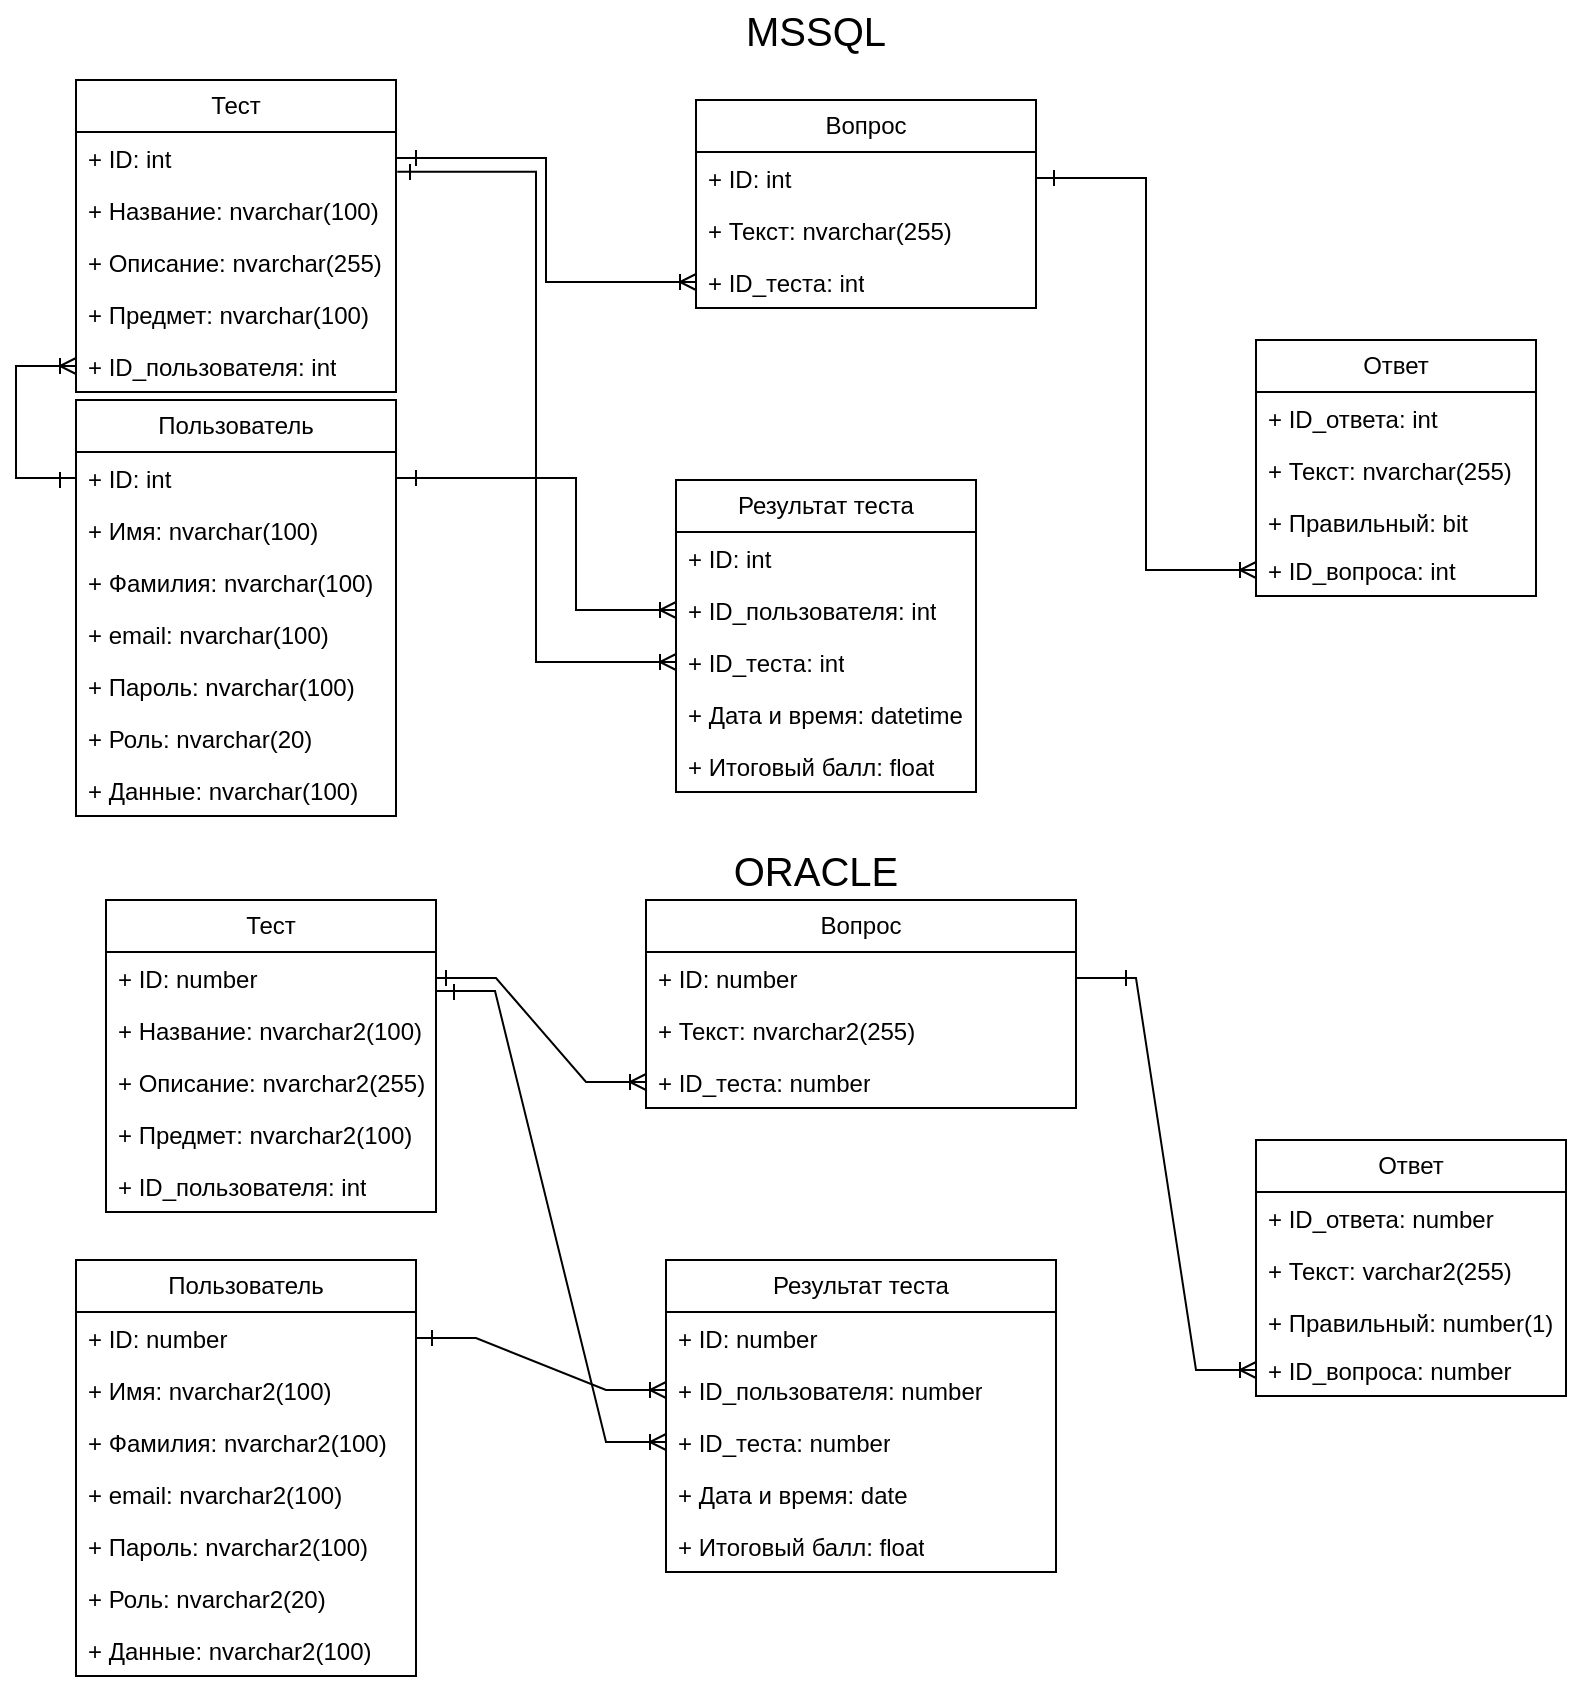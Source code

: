 <mxfile version="23.1.5" type="device">
  <diagram name="Страница — 1" id="Pn02A32nqaSbkwbhJP6s">
    <mxGraphModel dx="1702" dy="442" grid="1" gridSize="10" guides="1" tooltips="1" connect="1" arrows="1" fold="1" page="1" pageScale="1" pageWidth="827" pageHeight="1169" math="0" shadow="0">
      <root>
        <mxCell id="0" />
        <mxCell id="1" parent="0" />
        <mxCell id="Klq5en-hx2ktYxPnSmKw-6" value="Тест" style="swimlane;fontStyle=0;childLayout=stackLayout;horizontal=1;startSize=26;fillColor=none;horizontalStack=0;resizeParent=1;resizeParentMax=0;resizeLast=0;collapsible=1;marginBottom=0;whiteSpace=wrap;html=1;" parent="1" vertex="1">
          <mxGeometry x="30" y="40" width="160" height="156" as="geometry" />
        </mxCell>
        <mxCell id="Klq5en-hx2ktYxPnSmKw-7" value="+ ID: int" style="text;strokeColor=none;fillColor=none;align=left;verticalAlign=top;spacingLeft=4;spacingRight=4;overflow=hidden;rotatable=0;points=[[0,0.5],[1,0.5]];portConstraint=eastwest;whiteSpace=wrap;html=1;" parent="Klq5en-hx2ktYxPnSmKw-6" vertex="1">
          <mxGeometry y="26" width="160" height="26" as="geometry" />
        </mxCell>
        <mxCell id="Klq5en-hx2ktYxPnSmKw-8" value="+ Название: nvarchar(100)" style="text;strokeColor=none;fillColor=none;align=left;verticalAlign=top;spacingLeft=4;spacingRight=4;overflow=hidden;rotatable=0;points=[[0,0.5],[1,0.5]];portConstraint=eastwest;whiteSpace=wrap;html=1;" parent="Klq5en-hx2ktYxPnSmKw-6" vertex="1">
          <mxGeometry y="52" width="160" height="26" as="geometry" />
        </mxCell>
        <mxCell id="Klq5en-hx2ktYxPnSmKw-9" value="+ Описание: nvarchar(255)" style="text;strokeColor=none;fillColor=none;align=left;verticalAlign=top;spacingLeft=4;spacingRight=4;overflow=hidden;rotatable=0;points=[[0,0.5],[1,0.5]];portConstraint=eastwest;whiteSpace=wrap;html=1;" parent="Klq5en-hx2ktYxPnSmKw-6" vertex="1">
          <mxGeometry y="78" width="160" height="26" as="geometry" />
        </mxCell>
        <mxCell id="Klq5en-hx2ktYxPnSmKw-10" value="+ Предмет: nvarchar(100)" style="text;strokeColor=none;fillColor=none;align=left;verticalAlign=top;spacingLeft=4;spacingRight=4;overflow=hidden;rotatable=0;points=[[0,0.5],[1,0.5]];portConstraint=eastwest;whiteSpace=wrap;html=1;" parent="Klq5en-hx2ktYxPnSmKw-6" vertex="1">
          <mxGeometry y="104" width="160" height="26" as="geometry" />
        </mxCell>
        <mxCell id="ySwRdxZl3P323LMRXpRH-1" value="+ ID_пользователя: int" style="text;strokeColor=none;fillColor=none;align=left;verticalAlign=top;spacingLeft=4;spacingRight=4;overflow=hidden;rotatable=0;points=[[0,0.5],[1,0.5]];portConstraint=eastwest;whiteSpace=wrap;html=1;" vertex="1" parent="Klq5en-hx2ktYxPnSmKw-6">
          <mxGeometry y="130" width="160" height="26" as="geometry" />
        </mxCell>
        <mxCell id="Klq5en-hx2ktYxPnSmKw-11" value="Вопрос" style="swimlane;fontStyle=0;childLayout=stackLayout;horizontal=1;startSize=26;fillColor=none;horizontalStack=0;resizeParent=1;resizeParentMax=0;resizeLast=0;collapsible=1;marginBottom=0;whiteSpace=wrap;html=1;" parent="1" vertex="1">
          <mxGeometry x="340" y="50" width="170" height="104" as="geometry" />
        </mxCell>
        <mxCell id="Klq5en-hx2ktYxPnSmKw-12" value="+ ID: int" style="text;strokeColor=none;fillColor=none;align=left;verticalAlign=top;spacingLeft=4;spacingRight=4;overflow=hidden;rotatable=0;points=[[0,0.5],[1,0.5]];portConstraint=eastwest;whiteSpace=wrap;html=1;" parent="Klq5en-hx2ktYxPnSmKw-11" vertex="1">
          <mxGeometry y="26" width="170" height="26" as="geometry" />
        </mxCell>
        <mxCell id="Klq5en-hx2ktYxPnSmKw-13" value="+ Текст: nvarchar(255)" style="text;strokeColor=none;fillColor=none;align=left;verticalAlign=top;spacingLeft=4;spacingRight=4;overflow=hidden;rotatable=0;points=[[0,0.5],[1,0.5]];portConstraint=eastwest;whiteSpace=wrap;html=1;" parent="Klq5en-hx2ktYxPnSmKw-11" vertex="1">
          <mxGeometry y="52" width="170" height="26" as="geometry" />
        </mxCell>
        <mxCell id="Klq5en-hx2ktYxPnSmKw-15" value="+ ID_теста: int" style="text;strokeColor=none;fillColor=none;align=left;verticalAlign=top;spacingLeft=4;spacingRight=4;overflow=hidden;rotatable=0;points=[[0,0.5],[1,0.5]];portConstraint=eastwest;whiteSpace=wrap;html=1;" parent="Klq5en-hx2ktYxPnSmKw-11" vertex="1">
          <mxGeometry y="78" width="170" height="26" as="geometry" />
        </mxCell>
        <mxCell id="Klq5en-hx2ktYxPnSmKw-16" value="Ответ" style="swimlane;fontStyle=0;childLayout=stackLayout;horizontal=1;startSize=26;fillColor=none;horizontalStack=0;resizeParent=1;resizeParentMax=0;resizeLast=0;collapsible=1;marginBottom=0;whiteSpace=wrap;html=1;" parent="1" vertex="1">
          <mxGeometry x="620" y="170" width="140" height="128" as="geometry" />
        </mxCell>
        <mxCell id="Klq5en-hx2ktYxPnSmKw-17" value="+ ID_ответа: int" style="text;strokeColor=none;fillColor=none;align=left;verticalAlign=top;spacingLeft=4;spacingRight=4;overflow=hidden;rotatable=0;points=[[0,0.5],[1,0.5]];portConstraint=eastwest;whiteSpace=wrap;html=1;" parent="Klq5en-hx2ktYxPnSmKw-16" vertex="1">
          <mxGeometry y="26" width="140" height="26" as="geometry" />
        </mxCell>
        <mxCell id="Klq5en-hx2ktYxPnSmKw-18" value="+ Текст: nvarchar(255)" style="text;strokeColor=none;fillColor=none;align=left;verticalAlign=top;spacingLeft=4;spacingRight=4;overflow=hidden;rotatable=0;points=[[0,0.5],[1,0.5]];portConstraint=eastwest;whiteSpace=wrap;html=1;" parent="Klq5en-hx2ktYxPnSmKw-16" vertex="1">
          <mxGeometry y="52" width="140" height="26" as="geometry" />
        </mxCell>
        <mxCell id="Klq5en-hx2ktYxPnSmKw-19" value="+ Правильный: bit" style="text;strokeColor=none;fillColor=none;align=left;verticalAlign=top;spacingLeft=4;spacingRight=4;overflow=hidden;rotatable=0;points=[[0,0.5],[1,0.5]];portConstraint=eastwest;whiteSpace=wrap;html=1;" parent="Klq5en-hx2ktYxPnSmKw-16" vertex="1">
          <mxGeometry y="78" width="140" height="24" as="geometry" />
        </mxCell>
        <mxCell id="Klq5en-hx2ktYxPnSmKw-20" value="+ ID_вопроса: int" style="text;strokeColor=none;fillColor=none;align=left;verticalAlign=top;spacingLeft=4;spacingRight=4;overflow=hidden;rotatable=0;points=[[0,0.5],[1,0.5]];portConstraint=eastwest;whiteSpace=wrap;html=1;" parent="Klq5en-hx2ktYxPnSmKw-16" vertex="1">
          <mxGeometry y="102" width="140" height="26" as="geometry" />
        </mxCell>
        <mxCell id="Klq5en-hx2ktYxPnSmKw-21" value="Пользователь" style="swimlane;fontStyle=0;childLayout=stackLayout;horizontal=1;startSize=26;fillColor=none;horizontalStack=0;resizeParent=1;resizeParentMax=0;resizeLast=0;collapsible=1;marginBottom=0;whiteSpace=wrap;html=1;" parent="1" vertex="1">
          <mxGeometry x="30" y="200" width="160" height="208" as="geometry" />
        </mxCell>
        <mxCell id="Klq5en-hx2ktYxPnSmKw-22" value="+ ID: int" style="text;strokeColor=none;fillColor=none;align=left;verticalAlign=top;spacingLeft=4;spacingRight=4;overflow=hidden;rotatable=0;points=[[0,0.5],[1,0.5]];portConstraint=eastwest;whiteSpace=wrap;html=1;" parent="Klq5en-hx2ktYxPnSmKw-21" vertex="1">
          <mxGeometry y="26" width="160" height="26" as="geometry" />
        </mxCell>
        <mxCell id="Klq5en-hx2ktYxPnSmKw-23" value="+ Имя: nvarchar(100)" style="text;strokeColor=none;fillColor=none;align=left;verticalAlign=top;spacingLeft=4;spacingRight=4;overflow=hidden;rotatable=0;points=[[0,0.5],[1,0.5]];portConstraint=eastwest;whiteSpace=wrap;html=1;" parent="Klq5en-hx2ktYxPnSmKw-21" vertex="1">
          <mxGeometry y="52" width="160" height="26" as="geometry" />
        </mxCell>
        <mxCell id="0ZkDHSG9L7ZdA5ze5J4S-2" value="+ Фамилия: nvarchar(100)" style="text;strokeColor=none;fillColor=none;align=left;verticalAlign=top;spacingLeft=4;spacingRight=4;overflow=hidden;rotatable=0;points=[[0,0.5],[1,0.5]];portConstraint=eastwest;whiteSpace=wrap;html=1;" parent="Klq5en-hx2ktYxPnSmKw-21" vertex="1">
          <mxGeometry y="78" width="160" height="26" as="geometry" />
        </mxCell>
        <mxCell id="I1CDzODDylD8ntZWH-wz-1" value="+ email: nvarchar(100)" style="text;strokeColor=none;fillColor=none;align=left;verticalAlign=top;spacingLeft=4;spacingRight=4;overflow=hidden;rotatable=0;points=[[0,0.5],[1,0.5]];portConstraint=eastwest;whiteSpace=wrap;html=1;" parent="Klq5en-hx2ktYxPnSmKw-21" vertex="1">
          <mxGeometry y="104" width="160" height="26" as="geometry" />
        </mxCell>
        <mxCell id="Klq5en-hx2ktYxPnSmKw-24" value="+ Пароль: nvarchar(100)" style="text;strokeColor=none;fillColor=none;align=left;verticalAlign=top;spacingLeft=4;spacingRight=4;overflow=hidden;rotatable=0;points=[[0,0.5],[1,0.5]];portConstraint=eastwest;whiteSpace=wrap;html=1;" parent="Klq5en-hx2ktYxPnSmKw-21" vertex="1">
          <mxGeometry y="130" width="160" height="26" as="geometry" />
        </mxCell>
        <mxCell id="0ZkDHSG9L7ZdA5ze5J4S-5" value="+ Роль: nvarchar(20)" style="text;strokeColor=none;fillColor=none;align=left;verticalAlign=top;spacingLeft=4;spacingRight=4;overflow=hidden;rotatable=0;points=[[0,0.5],[1,0.5]];portConstraint=eastwest;whiteSpace=wrap;html=1;" parent="Klq5en-hx2ktYxPnSmKw-21" vertex="1">
          <mxGeometry y="156" width="160" height="26" as="geometry" />
        </mxCell>
        <mxCell id="Klq5en-hx2ktYxPnSmKw-25" value="+ Данные: nvarchar(100)" style="text;strokeColor=none;fillColor=none;align=left;verticalAlign=top;spacingLeft=4;spacingRight=4;overflow=hidden;rotatable=0;points=[[0,0.5],[1,0.5]];portConstraint=eastwest;whiteSpace=wrap;html=1;" parent="Klq5en-hx2ktYxPnSmKw-21" vertex="1">
          <mxGeometry y="182" width="160" height="26" as="geometry" />
        </mxCell>
        <mxCell id="Klq5en-hx2ktYxPnSmKw-26" value="Результат теста" style="swimlane;fontStyle=0;childLayout=stackLayout;horizontal=1;startSize=26;fillColor=none;horizontalStack=0;resizeParent=1;resizeParentMax=0;resizeLast=0;collapsible=1;marginBottom=0;whiteSpace=wrap;html=1;" parent="1" vertex="1">
          <mxGeometry x="330" y="240" width="150" height="156" as="geometry" />
        </mxCell>
        <mxCell id="0ZkDHSG9L7ZdA5ze5J4S-10" value="+ ID: int" style="text;strokeColor=none;fillColor=none;align=left;verticalAlign=top;spacingLeft=4;spacingRight=4;overflow=hidden;rotatable=0;points=[[0,0.5],[1,0.5]];portConstraint=eastwest;whiteSpace=wrap;html=1;" parent="Klq5en-hx2ktYxPnSmKw-26" vertex="1">
          <mxGeometry y="26" width="150" height="26" as="geometry" />
        </mxCell>
        <mxCell id="Klq5en-hx2ktYxPnSmKw-27" value="+ ID_пользователя: int" style="text;strokeColor=none;fillColor=none;align=left;verticalAlign=top;spacingLeft=4;spacingRight=4;overflow=hidden;rotatable=0;points=[[0,0.5],[1,0.5]];portConstraint=eastwest;whiteSpace=wrap;html=1;" parent="Klq5en-hx2ktYxPnSmKw-26" vertex="1">
          <mxGeometry y="52" width="150" height="26" as="geometry" />
        </mxCell>
        <mxCell id="Klq5en-hx2ktYxPnSmKw-28" value="+ ID_теста: int" style="text;strokeColor=none;fillColor=none;align=left;verticalAlign=top;spacingLeft=4;spacingRight=4;overflow=hidden;rotatable=0;points=[[0,0.5],[1,0.5]];portConstraint=eastwest;whiteSpace=wrap;html=1;" parent="Klq5en-hx2ktYxPnSmKw-26" vertex="1">
          <mxGeometry y="78" width="150" height="26" as="geometry" />
        </mxCell>
        <mxCell id="Klq5en-hx2ktYxPnSmKw-29" value="+ Дата и время: datetime" style="text;strokeColor=none;fillColor=none;align=left;verticalAlign=top;spacingLeft=4;spacingRight=4;overflow=hidden;rotatable=0;points=[[0,0.5],[1,0.5]];portConstraint=eastwest;whiteSpace=wrap;html=1;" parent="Klq5en-hx2ktYxPnSmKw-26" vertex="1">
          <mxGeometry y="104" width="150" height="26" as="geometry" />
        </mxCell>
        <mxCell id="Klq5en-hx2ktYxPnSmKw-30" value="+ Итоговый балл: float" style="text;strokeColor=none;fillColor=none;align=left;verticalAlign=top;spacingLeft=4;spacingRight=4;overflow=hidden;rotatable=0;points=[[0,0.5],[1,0.5]];portConstraint=eastwest;whiteSpace=wrap;html=1;" parent="Klq5en-hx2ktYxPnSmKw-26" vertex="1">
          <mxGeometry y="130" width="150" height="26" as="geometry" />
        </mxCell>
        <mxCell id="Klq5en-hx2ktYxPnSmKw-59" value="" style="edgeStyle=orthogonalEdgeStyle;fontSize=12;html=1;endArrow=ERoneToMany;rounded=0;exitX=1;exitY=0.5;exitDx=0;exitDy=0;entryX=0;entryY=0.5;entryDx=0;entryDy=0;" parent="1" source="Klq5en-hx2ktYxPnSmKw-7" target="Klq5en-hx2ktYxPnSmKw-15" edge="1">
          <mxGeometry width="100" height="100" relative="1" as="geometry">
            <mxPoint x="50" y="450" as="sourcePoint" />
            <mxPoint x="150" y="350" as="targetPoint" />
          </mxGeometry>
        </mxCell>
        <mxCell id="Klq5en-hx2ktYxPnSmKw-60" value="" style="edgeStyle=orthogonalEdgeStyle;fontSize=12;html=1;endArrow=ERoneToMany;rounded=0;exitX=1;exitY=0.5;exitDx=0;exitDy=0;entryX=0;entryY=0.5;entryDx=0;entryDy=0;" parent="1" source="Klq5en-hx2ktYxPnSmKw-12" target="Klq5en-hx2ktYxPnSmKw-20" edge="1">
          <mxGeometry width="100" height="100" relative="1" as="geometry">
            <mxPoint x="360" y="210" as="sourcePoint" />
            <mxPoint x="510" y="288" as="targetPoint" />
          </mxGeometry>
        </mxCell>
        <mxCell id="Klq5en-hx2ktYxPnSmKw-61" value="" style="edgeStyle=orthogonalEdgeStyle;fontSize=12;html=1;endArrow=ERoneToMany;rounded=0;exitX=1;exitY=0.5;exitDx=0;exitDy=0;entryX=0;entryY=0.5;entryDx=0;entryDy=0;" parent="1" source="Klq5en-hx2ktYxPnSmKw-22" target="Klq5en-hx2ktYxPnSmKw-27" edge="1">
          <mxGeometry width="100" height="100" relative="1" as="geometry">
            <mxPoint x="380" y="410" as="sourcePoint" />
            <mxPoint x="530" y="488" as="targetPoint" />
            <Array as="points">
              <mxPoint x="280" y="239" />
              <mxPoint x="280" y="305" />
            </Array>
          </mxGeometry>
        </mxCell>
        <mxCell id="Klq5en-hx2ktYxPnSmKw-62" value="" style="edgeStyle=orthogonalEdgeStyle;fontSize=12;html=1;endArrow=ERoneToMany;rounded=0;exitX=1.004;exitY=0.766;exitDx=0;exitDy=0;entryX=0;entryY=0.5;entryDx=0;entryDy=0;exitPerimeter=0;" parent="1" source="Klq5en-hx2ktYxPnSmKw-7" target="Klq5en-hx2ktYxPnSmKw-28" edge="1">
          <mxGeometry width="100" height="100" relative="1" as="geometry">
            <mxPoint x="200" y="140" as="sourcePoint" />
            <mxPoint x="350" y="218" as="targetPoint" />
          </mxGeometry>
        </mxCell>
        <mxCell id="iJSi-uQUxxu9UWR6ey4F-1" value="&lt;font style=&quot;font-size: 20px;&quot;&gt;MSSQL&lt;/font&gt;" style="text;html=1;strokeColor=none;fillColor=none;align=center;verticalAlign=middle;whiteSpace=wrap;rounded=0;" parent="1" vertex="1">
          <mxGeometry x="370" width="60" height="30" as="geometry" />
        </mxCell>
        <mxCell id="iJSi-uQUxxu9UWR6ey4F-2" value="&lt;font style=&quot;font-size: 20px;&quot;&gt;ORACLE&lt;/font&gt;" style="text;html=1;strokeColor=none;fillColor=none;align=center;verticalAlign=middle;whiteSpace=wrap;rounded=0;" parent="1" vertex="1">
          <mxGeometry x="370" y="420" width="60" height="30" as="geometry" />
        </mxCell>
        <mxCell id="iJSi-uQUxxu9UWR6ey4F-27" value="Тест" style="swimlane;fontStyle=0;childLayout=stackLayout;horizontal=1;startSize=26;fillColor=none;horizontalStack=0;resizeParent=1;resizeParentMax=0;resizeLast=0;collapsible=1;marginBottom=0;whiteSpace=wrap;html=1;" parent="1" vertex="1">
          <mxGeometry x="45" y="450" width="165" height="156" as="geometry" />
        </mxCell>
        <mxCell id="iJSi-uQUxxu9UWR6ey4F-28" value="+ ID: number" style="text;strokeColor=none;fillColor=none;align=left;verticalAlign=top;spacingLeft=4;spacingRight=4;overflow=hidden;rotatable=0;points=[[0,0.5],[1,0.5]];portConstraint=eastwest;whiteSpace=wrap;html=1;" parent="iJSi-uQUxxu9UWR6ey4F-27" vertex="1">
          <mxGeometry y="26" width="165" height="26" as="geometry" />
        </mxCell>
        <mxCell id="iJSi-uQUxxu9UWR6ey4F-29" value="+ Название: nvarchar2(100)" style="text;strokeColor=none;fillColor=none;align=left;verticalAlign=top;spacingLeft=4;spacingRight=4;overflow=hidden;rotatable=0;points=[[0,0.5],[1,0.5]];portConstraint=eastwest;whiteSpace=wrap;html=1;" parent="iJSi-uQUxxu9UWR6ey4F-27" vertex="1">
          <mxGeometry y="52" width="165" height="26" as="geometry" />
        </mxCell>
        <mxCell id="iJSi-uQUxxu9UWR6ey4F-30" value="+ Описание: nvarchar2(255)" style="text;strokeColor=none;fillColor=none;align=left;verticalAlign=top;spacingLeft=4;spacingRight=4;overflow=hidden;rotatable=0;points=[[0,0.5],[1,0.5]];portConstraint=eastwest;whiteSpace=wrap;html=1;" parent="iJSi-uQUxxu9UWR6ey4F-27" vertex="1">
          <mxGeometry y="78" width="165" height="26" as="geometry" />
        </mxCell>
        <mxCell id="ySwRdxZl3P323LMRXpRH-5" value="+ Предмет: nvarchar2(100)" style="text;strokeColor=none;fillColor=none;align=left;verticalAlign=top;spacingLeft=4;spacingRight=4;overflow=hidden;rotatable=0;points=[[0,0.5],[1,0.5]];portConstraint=eastwest;whiteSpace=wrap;html=1;" vertex="1" parent="iJSi-uQUxxu9UWR6ey4F-27">
          <mxGeometry y="104" width="165" height="26" as="geometry" />
        </mxCell>
        <mxCell id="iJSi-uQUxxu9UWR6ey4F-31" value="+ ID_пользователя: int" style="text;strokeColor=none;fillColor=none;align=left;verticalAlign=top;spacingLeft=4;spacingRight=4;overflow=hidden;rotatable=0;points=[[0,0.5],[1,0.5]];portConstraint=eastwest;whiteSpace=wrap;html=1;" parent="iJSi-uQUxxu9UWR6ey4F-27" vertex="1">
          <mxGeometry y="130" width="165" height="26" as="geometry" />
        </mxCell>
        <mxCell id="iJSi-uQUxxu9UWR6ey4F-32" value="Вопрос" style="swimlane;fontStyle=0;childLayout=stackLayout;horizontal=1;startSize=26;fillColor=none;horizontalStack=0;resizeParent=1;resizeParentMax=0;resizeLast=0;collapsible=1;marginBottom=0;whiteSpace=wrap;html=1;" parent="1" vertex="1">
          <mxGeometry x="315" y="450" width="215" height="104" as="geometry" />
        </mxCell>
        <mxCell id="iJSi-uQUxxu9UWR6ey4F-33" value="+ ID: number" style="text;strokeColor=none;fillColor=none;align=left;verticalAlign=top;spacingLeft=4;spacingRight=4;overflow=hidden;rotatable=0;points=[[0,0.5],[1,0.5]];portConstraint=eastwest;whiteSpace=wrap;html=1;" parent="iJSi-uQUxxu9UWR6ey4F-32" vertex="1">
          <mxGeometry y="26" width="215" height="26" as="geometry" />
        </mxCell>
        <mxCell id="iJSi-uQUxxu9UWR6ey4F-34" value="+ Текст: nvarchar2(255)" style="text;strokeColor=none;fillColor=none;align=left;verticalAlign=top;spacingLeft=4;spacingRight=4;overflow=hidden;rotatable=0;points=[[0,0.5],[1,0.5]];portConstraint=eastwest;whiteSpace=wrap;html=1;" parent="iJSi-uQUxxu9UWR6ey4F-32" vertex="1">
          <mxGeometry y="52" width="215" height="26" as="geometry" />
        </mxCell>
        <mxCell id="iJSi-uQUxxu9UWR6ey4F-36" value="+ ID_теста: number" style="text;strokeColor=none;fillColor=none;align=left;verticalAlign=top;spacingLeft=4;spacingRight=4;overflow=hidden;rotatable=0;points=[[0,0.5],[1,0.5]];portConstraint=eastwest;whiteSpace=wrap;html=1;" parent="iJSi-uQUxxu9UWR6ey4F-32" vertex="1">
          <mxGeometry y="78" width="215" height="26" as="geometry" />
        </mxCell>
        <mxCell id="iJSi-uQUxxu9UWR6ey4F-37" value="Ответ" style="swimlane;fontStyle=0;childLayout=stackLayout;horizontal=1;startSize=26;fillColor=none;horizontalStack=0;resizeParent=1;resizeParentMax=0;resizeLast=0;collapsible=1;marginBottom=0;whiteSpace=wrap;html=1;" parent="1" vertex="1">
          <mxGeometry x="620" y="570" width="155" height="128" as="geometry" />
        </mxCell>
        <mxCell id="iJSi-uQUxxu9UWR6ey4F-38" value="+ ID_ответа: number" style="text;strokeColor=none;fillColor=none;align=left;verticalAlign=top;spacingLeft=4;spacingRight=4;overflow=hidden;rotatable=0;points=[[0,0.5],[1,0.5]];portConstraint=eastwest;whiteSpace=wrap;html=1;" parent="iJSi-uQUxxu9UWR6ey4F-37" vertex="1">
          <mxGeometry y="26" width="155" height="26" as="geometry" />
        </mxCell>
        <mxCell id="iJSi-uQUxxu9UWR6ey4F-39" value="+ Текст: varchar2(255)" style="text;strokeColor=none;fillColor=none;align=left;verticalAlign=top;spacingLeft=4;spacingRight=4;overflow=hidden;rotatable=0;points=[[0,0.5],[1,0.5]];portConstraint=eastwest;whiteSpace=wrap;html=1;" parent="iJSi-uQUxxu9UWR6ey4F-37" vertex="1">
          <mxGeometry y="52" width="155" height="26" as="geometry" />
        </mxCell>
        <mxCell id="iJSi-uQUxxu9UWR6ey4F-40" value="+ Правильный: number(1)" style="text;strokeColor=none;fillColor=none;align=left;verticalAlign=top;spacingLeft=4;spacingRight=4;overflow=hidden;rotatable=0;points=[[0,0.5],[1,0.5]];portConstraint=eastwest;whiteSpace=wrap;html=1;" parent="iJSi-uQUxxu9UWR6ey4F-37" vertex="1">
          <mxGeometry y="78" width="155" height="24" as="geometry" />
        </mxCell>
        <mxCell id="iJSi-uQUxxu9UWR6ey4F-41" value="+ ID_вопроса: number" style="text;strokeColor=none;fillColor=none;align=left;verticalAlign=top;spacingLeft=4;spacingRight=4;overflow=hidden;rotatable=0;points=[[0,0.5],[1,0.5]];portConstraint=eastwest;whiteSpace=wrap;html=1;" parent="iJSi-uQUxxu9UWR6ey4F-37" vertex="1">
          <mxGeometry y="102" width="155" height="26" as="geometry" />
        </mxCell>
        <mxCell id="iJSi-uQUxxu9UWR6ey4F-42" value="Пользователь" style="swimlane;fontStyle=0;childLayout=stackLayout;horizontal=1;startSize=26;fillColor=none;horizontalStack=0;resizeParent=1;resizeParentMax=0;resizeLast=0;collapsible=1;marginBottom=0;whiteSpace=wrap;html=1;" parent="1" vertex="1">
          <mxGeometry x="30" y="630" width="170" height="208" as="geometry" />
        </mxCell>
        <mxCell id="iJSi-uQUxxu9UWR6ey4F-43" value="+ ID: number" style="text;strokeColor=none;fillColor=none;align=left;verticalAlign=top;spacingLeft=4;spacingRight=4;overflow=hidden;rotatable=0;points=[[0,0.5],[1,0.5]];portConstraint=eastwest;whiteSpace=wrap;html=1;" parent="iJSi-uQUxxu9UWR6ey4F-42" vertex="1">
          <mxGeometry y="26" width="170" height="26" as="geometry" />
        </mxCell>
        <mxCell id="iJSi-uQUxxu9UWR6ey4F-44" value="+ Имя: nvarchar2(100)" style="text;strokeColor=none;fillColor=none;align=left;verticalAlign=top;spacingLeft=4;spacingRight=4;overflow=hidden;rotatable=0;points=[[0,0.5],[1,0.5]];portConstraint=eastwest;whiteSpace=wrap;html=1;" parent="iJSi-uQUxxu9UWR6ey4F-42" vertex="1">
          <mxGeometry y="52" width="170" height="26" as="geometry" />
        </mxCell>
        <mxCell id="0ZkDHSG9L7ZdA5ze5J4S-3" value="+ Фамилия: nvarchar2(100)" style="text;strokeColor=none;fillColor=none;align=left;verticalAlign=top;spacingLeft=4;spacingRight=4;overflow=hidden;rotatable=0;points=[[0,0.5],[1,0.5]];portConstraint=eastwest;whiteSpace=wrap;html=1;" parent="iJSi-uQUxxu9UWR6ey4F-42" vertex="1">
          <mxGeometry y="78" width="170" height="26" as="geometry" />
        </mxCell>
        <mxCell id="I1CDzODDylD8ntZWH-wz-2" value="+ email: nvarchar2(100)" style="text;strokeColor=none;fillColor=none;align=left;verticalAlign=top;spacingLeft=4;spacingRight=4;overflow=hidden;rotatable=0;points=[[0,0.5],[1,0.5]];portConstraint=eastwest;whiteSpace=wrap;html=1;" parent="iJSi-uQUxxu9UWR6ey4F-42" vertex="1">
          <mxGeometry y="104" width="170" height="26" as="geometry" />
        </mxCell>
        <mxCell id="0ZkDHSG9L7ZdA5ze5J4S-4" value="+ Пароль: nvarchar2(100)" style="text;strokeColor=none;fillColor=none;align=left;verticalAlign=top;spacingLeft=4;spacingRight=4;overflow=hidden;rotatable=0;points=[[0,0.5],[1,0.5]];portConstraint=eastwest;whiteSpace=wrap;html=1;" parent="iJSi-uQUxxu9UWR6ey4F-42" vertex="1">
          <mxGeometry y="130" width="170" height="26" as="geometry" />
        </mxCell>
        <mxCell id="iJSi-uQUxxu9UWR6ey4F-45" value="+ Роль: nvarchar2(20)" style="text;strokeColor=none;fillColor=none;align=left;verticalAlign=top;spacingLeft=4;spacingRight=4;overflow=hidden;rotatable=0;points=[[0,0.5],[1,0.5]];portConstraint=eastwest;whiteSpace=wrap;html=1;" parent="iJSi-uQUxxu9UWR6ey4F-42" vertex="1">
          <mxGeometry y="156" width="170" height="26" as="geometry" />
        </mxCell>
        <mxCell id="iJSi-uQUxxu9UWR6ey4F-46" value="+ Данные: nvarchar2(100)" style="text;strokeColor=none;fillColor=none;align=left;verticalAlign=top;spacingLeft=4;spacingRight=4;overflow=hidden;rotatable=0;points=[[0,0.5],[1,0.5]];portConstraint=eastwest;whiteSpace=wrap;html=1;" parent="iJSi-uQUxxu9UWR6ey4F-42" vertex="1">
          <mxGeometry y="182" width="170" height="26" as="geometry" />
        </mxCell>
        <mxCell id="iJSi-uQUxxu9UWR6ey4F-47" value="Результат теста" style="swimlane;fontStyle=0;childLayout=stackLayout;horizontal=1;startSize=26;fillColor=none;horizontalStack=0;resizeParent=1;resizeParentMax=0;resizeLast=0;collapsible=1;marginBottom=0;whiteSpace=wrap;html=1;" parent="1" vertex="1">
          <mxGeometry x="325" y="630" width="195" height="156" as="geometry" />
        </mxCell>
        <mxCell id="0ZkDHSG9L7ZdA5ze5J4S-18" value="+ ID: number" style="text;strokeColor=none;fillColor=none;align=left;verticalAlign=top;spacingLeft=4;spacingRight=4;overflow=hidden;rotatable=0;points=[[0,0.5],[1,0.5]];portConstraint=eastwest;whiteSpace=wrap;html=1;" parent="iJSi-uQUxxu9UWR6ey4F-47" vertex="1">
          <mxGeometry y="26" width="195" height="26" as="geometry" />
        </mxCell>
        <mxCell id="iJSi-uQUxxu9UWR6ey4F-48" value="+ ID_пользователя: number" style="text;strokeColor=none;fillColor=none;align=left;verticalAlign=top;spacingLeft=4;spacingRight=4;overflow=hidden;rotatable=0;points=[[0,0.5],[1,0.5]];portConstraint=eastwest;whiteSpace=wrap;html=1;" parent="iJSi-uQUxxu9UWR6ey4F-47" vertex="1">
          <mxGeometry y="52" width="195" height="26" as="geometry" />
        </mxCell>
        <mxCell id="iJSi-uQUxxu9UWR6ey4F-49" value="+ ID_теста: number" style="text;strokeColor=none;fillColor=none;align=left;verticalAlign=top;spacingLeft=4;spacingRight=4;overflow=hidden;rotatable=0;points=[[0,0.5],[1,0.5]];portConstraint=eastwest;whiteSpace=wrap;html=1;" parent="iJSi-uQUxxu9UWR6ey4F-47" vertex="1">
          <mxGeometry y="78" width="195" height="26" as="geometry" />
        </mxCell>
        <mxCell id="iJSi-uQUxxu9UWR6ey4F-50" value="+ Дата и время: date" style="text;strokeColor=none;fillColor=none;align=left;verticalAlign=top;spacingLeft=4;spacingRight=4;overflow=hidden;rotatable=0;points=[[0,0.5],[1,0.5]];portConstraint=eastwest;whiteSpace=wrap;html=1;" parent="iJSi-uQUxxu9UWR6ey4F-47" vertex="1">
          <mxGeometry y="104" width="195" height="26" as="geometry" />
        </mxCell>
        <mxCell id="iJSi-uQUxxu9UWR6ey4F-51" value="+ Итоговый балл: float" style="text;strokeColor=none;fillColor=none;align=left;verticalAlign=top;spacingLeft=4;spacingRight=4;overflow=hidden;rotatable=0;points=[[0,0.5],[1,0.5]];portConstraint=eastwest;whiteSpace=wrap;html=1;" parent="iJSi-uQUxxu9UWR6ey4F-47" vertex="1">
          <mxGeometry y="130" width="195" height="26" as="geometry" />
        </mxCell>
        <mxCell id="iJSi-uQUxxu9UWR6ey4F-52" value="" style="edgeStyle=entityRelationEdgeStyle;fontSize=12;html=1;endArrow=ERoneToMany;rounded=0;exitX=1;exitY=0.5;exitDx=0;exitDy=0;entryX=0;entryY=0.5;entryDx=0;entryDy=0;" parent="1" source="iJSi-uQUxxu9UWR6ey4F-28" target="iJSi-uQUxxu9UWR6ey4F-36" edge="1">
          <mxGeometry width="100" height="100" relative="1" as="geometry">
            <mxPoint x="45" y="850" as="sourcePoint" />
            <mxPoint x="145" y="750" as="targetPoint" />
          </mxGeometry>
        </mxCell>
        <mxCell id="iJSi-uQUxxu9UWR6ey4F-53" value="" style="edgeStyle=entityRelationEdgeStyle;fontSize=12;html=1;endArrow=ERoneToMany;rounded=0;exitX=1;exitY=0.5;exitDx=0;exitDy=0;entryX=0;entryY=0.5;entryDx=0;entryDy=0;" parent="1" source="iJSi-uQUxxu9UWR6ey4F-33" target="iJSi-uQUxxu9UWR6ey4F-41" edge="1">
          <mxGeometry width="100" height="100" relative="1" as="geometry">
            <mxPoint x="355" y="610" as="sourcePoint" />
            <mxPoint x="505" y="688" as="targetPoint" />
          </mxGeometry>
        </mxCell>
        <mxCell id="iJSi-uQUxxu9UWR6ey4F-54" value="" style="edgeStyle=entityRelationEdgeStyle;fontSize=12;html=1;endArrow=ERoneToMany;rounded=0;exitX=1;exitY=0.5;exitDx=0;exitDy=0;entryX=0;entryY=0.5;entryDx=0;entryDy=0;" parent="1" source="iJSi-uQUxxu9UWR6ey4F-43" target="iJSi-uQUxxu9UWR6ey4F-48" edge="1">
          <mxGeometry width="100" height="100" relative="1" as="geometry">
            <mxPoint x="375" y="810" as="sourcePoint" />
            <mxPoint x="525" y="888" as="targetPoint" />
          </mxGeometry>
        </mxCell>
        <mxCell id="iJSi-uQUxxu9UWR6ey4F-55" value="" style="edgeStyle=entityRelationEdgeStyle;fontSize=12;html=1;endArrow=ERoneToMany;rounded=0;exitX=0.997;exitY=0.751;exitDx=0;exitDy=0;entryX=0;entryY=0.5;entryDx=0;entryDy=0;exitPerimeter=0;" parent="1" source="iJSi-uQUxxu9UWR6ey4F-28" target="iJSi-uQUxxu9UWR6ey4F-49" edge="1">
          <mxGeometry width="100" height="100" relative="1" as="geometry">
            <mxPoint x="195" y="540" as="sourcePoint" />
            <mxPoint x="345" y="618" as="targetPoint" />
          </mxGeometry>
        </mxCell>
        <mxCell id="-TkKK3aJITqQqKoXxAeD-1" value="" style="endArrow=none;html=1;rounded=0;" parent="1" edge="1">
          <mxGeometry width="50" height="50" relative="1" as="geometry">
            <mxPoint x="200" y="235" as="sourcePoint" />
            <mxPoint x="200" y="243" as="targetPoint" />
          </mxGeometry>
        </mxCell>
        <mxCell id="-TkKK3aJITqQqKoXxAeD-2" value="" style="endArrow=none;html=1;rounded=0;" parent="1" edge="1">
          <mxGeometry width="50" height="50" relative="1" as="geometry">
            <mxPoint x="197" y="82" as="sourcePoint" />
            <mxPoint x="197" y="90" as="targetPoint" />
          </mxGeometry>
        </mxCell>
        <mxCell id="-TkKK3aJITqQqKoXxAeD-3" value="" style="endArrow=none;html=1;rounded=0;" parent="1" edge="1">
          <mxGeometry width="50" height="50" relative="1" as="geometry">
            <mxPoint x="200" y="75" as="sourcePoint" />
            <mxPoint x="200" y="83" as="targetPoint" />
          </mxGeometry>
        </mxCell>
        <mxCell id="-TkKK3aJITqQqKoXxAeD-4" value="" style="endArrow=none;html=1;rounded=0;" parent="1" edge="1">
          <mxGeometry width="50" height="50" relative="1" as="geometry">
            <mxPoint x="519" y="85" as="sourcePoint" />
            <mxPoint x="519" y="93" as="targetPoint" />
          </mxGeometry>
        </mxCell>
        <mxCell id="-TkKK3aJITqQqKoXxAeD-6" value="" style="endArrow=none;html=1;rounded=0;" parent="1" edge="1">
          <mxGeometry width="50" height="50" relative="1" as="geometry">
            <mxPoint x="215" y="485" as="sourcePoint" />
            <mxPoint x="215" y="493" as="targetPoint" />
          </mxGeometry>
        </mxCell>
        <mxCell id="-TkKK3aJITqQqKoXxAeD-7" value="" style="endArrow=none;html=1;rounded=0;" parent="1" edge="1">
          <mxGeometry width="50" height="50" relative="1" as="geometry">
            <mxPoint x="219" y="492" as="sourcePoint" />
            <mxPoint x="219" y="500" as="targetPoint" />
          </mxGeometry>
        </mxCell>
        <mxCell id="-TkKK3aJITqQqKoXxAeD-8" value="" style="endArrow=none;html=1;rounded=0;" parent="1" edge="1">
          <mxGeometry width="50" height="50" relative="1" as="geometry">
            <mxPoint x="208" y="665" as="sourcePoint" />
            <mxPoint x="208" y="673" as="targetPoint" />
          </mxGeometry>
        </mxCell>
        <mxCell id="-TkKK3aJITqQqKoXxAeD-9" value="" style="endArrow=none;html=1;rounded=0;" parent="1" edge="1">
          <mxGeometry width="50" height="50" relative="1" as="geometry">
            <mxPoint x="555" y="485" as="sourcePoint" />
            <mxPoint x="555" y="493" as="targetPoint" />
          </mxGeometry>
        </mxCell>
        <mxCell id="ySwRdxZl3P323LMRXpRH-6" value="" style="fontSize=12;html=1;endArrow=ERoneToMany;rounded=0;entryX=0;entryY=0.5;entryDx=0;entryDy=0;edgeStyle=orthogonalEdgeStyle;exitX=0;exitY=0.5;exitDx=0;exitDy=0;" edge="1" parent="1" source="Klq5en-hx2ktYxPnSmKw-22" target="ySwRdxZl3P323LMRXpRH-1">
          <mxGeometry width="100" height="100" relative="1" as="geometry">
            <mxPoint x="-120" y="183" as="sourcePoint" />
            <mxPoint x="10" y="186" as="targetPoint" />
            <Array as="points">
              <mxPoint y="239" />
              <mxPoint y="183" />
            </Array>
          </mxGeometry>
        </mxCell>
        <mxCell id="ySwRdxZl3P323LMRXpRH-7" value="" style="endArrow=none;html=1;rounded=0;" edge="1" parent="1">
          <mxGeometry width="50" height="50" relative="1" as="geometry">
            <mxPoint x="22" y="236" as="sourcePoint" />
            <mxPoint x="22" y="244" as="targetPoint" />
          </mxGeometry>
        </mxCell>
      </root>
    </mxGraphModel>
  </diagram>
</mxfile>
